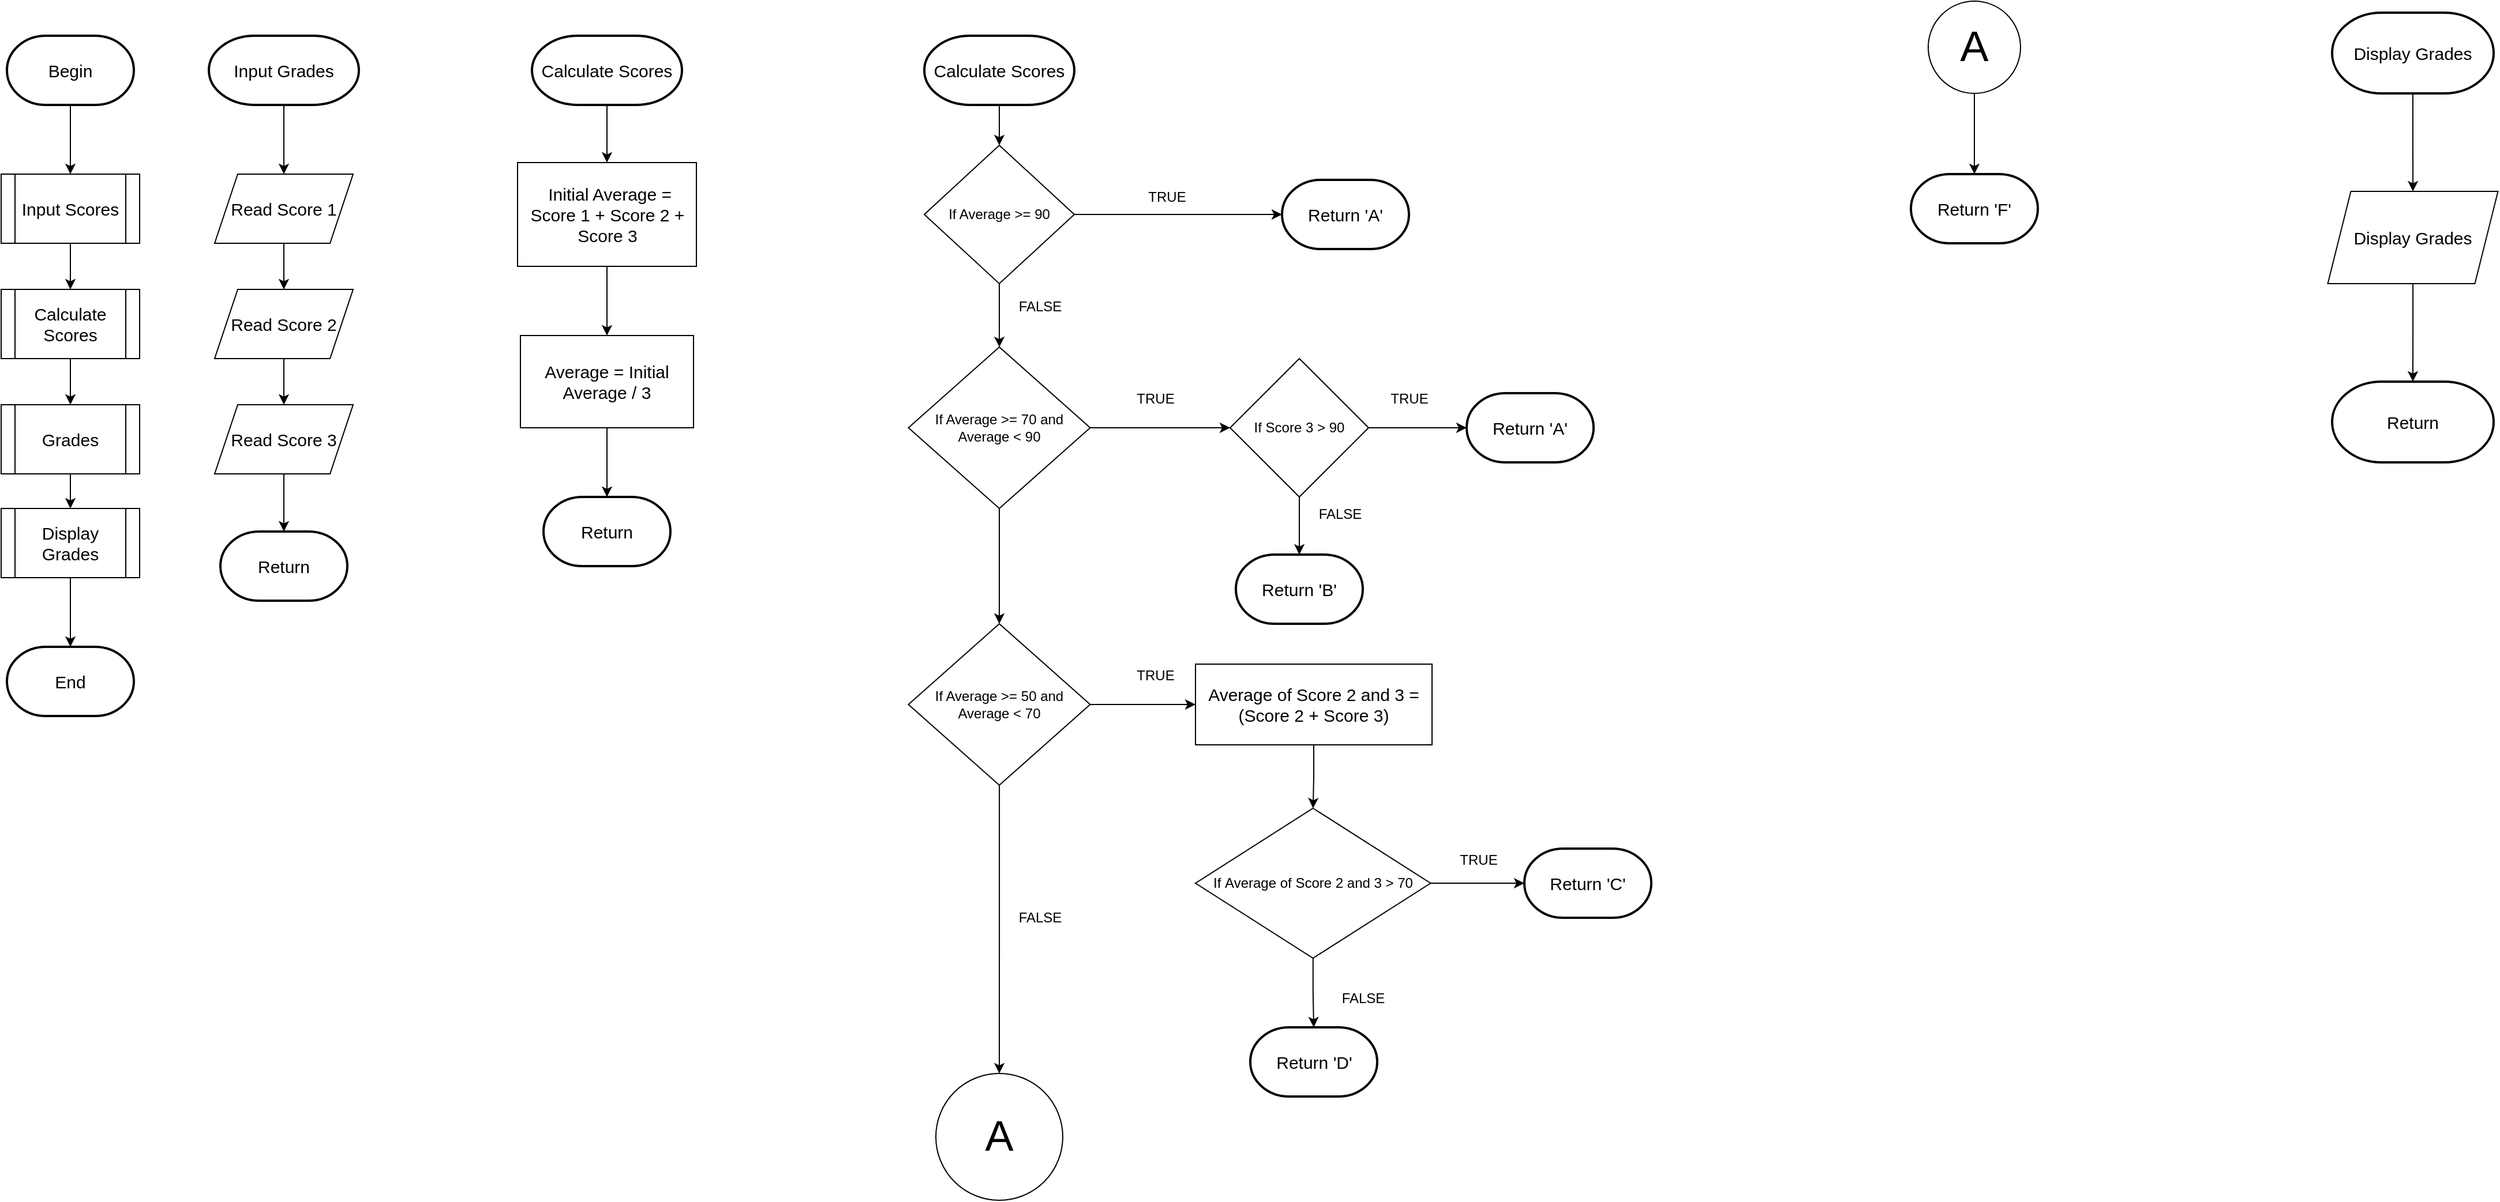 <mxfile version="22.1.11" type="github">
  <diagram name="Page-1" id="Nwj5gcLWeEALXsEh9GSG">
    <mxGraphModel dx="866" dy="454" grid="1" gridSize="10" guides="1" tooltips="1" connect="1" arrows="1" fold="1" page="1" pageScale="1" pageWidth="850" pageHeight="1100" math="0" shadow="0">
      <root>
        <mxCell id="0" />
        <mxCell id="1" parent="0" />
        <mxCell id="CmB2vvX18PdY5mKfWEKx-6" value="" style="edgeStyle=orthogonalEdgeStyle;rounded=0;orthogonalLoop=1;jettySize=auto;html=1;entryX=0.5;entryY=0;entryDx=0;entryDy=0;fontSize=15;" parent="1" source="CmB2vvX18PdY5mKfWEKx-4" target="CmB2vvX18PdY5mKfWEKx-8" edge="1">
          <mxGeometry relative="1" as="geometry">
            <mxPoint x="240" y="170" as="targetPoint" />
          </mxGeometry>
        </mxCell>
        <mxCell id="CmB2vvX18PdY5mKfWEKx-4" value="&lt;font style=&quot;font-size: 15px;&quot;&gt;Begin&lt;/font&gt;" style="strokeWidth=2;html=1;shape=mxgraph.flowchart.terminator;whiteSpace=wrap;fontSize=15;" parent="1" vertex="1">
          <mxGeometry x="185" y="60" width="110" height="60" as="geometry" />
        </mxCell>
        <mxCell id="CmB2vvX18PdY5mKfWEKx-14" value="" style="edgeStyle=orthogonalEdgeStyle;rounded=0;orthogonalLoop=1;jettySize=auto;html=1;fontSize=15;" parent="1" source="CmB2vvX18PdY5mKfWEKx-8" target="CmB2vvX18PdY5mKfWEKx-10" edge="1">
          <mxGeometry relative="1" as="geometry" />
        </mxCell>
        <mxCell id="CmB2vvX18PdY5mKfWEKx-8" value="Input Scores" style="shape=process;whiteSpace=wrap;html=1;backgroundOutline=1;fontSize=15;" parent="1" vertex="1">
          <mxGeometry x="180" y="180" width="120" height="60" as="geometry" />
        </mxCell>
        <mxCell id="CmB2vvX18PdY5mKfWEKx-13" value="" style="edgeStyle=orthogonalEdgeStyle;rounded=0;orthogonalLoop=1;jettySize=auto;html=1;fontSize=15;entryX=0.5;entryY=0;entryDx=0;entryDy=0;" parent="1" source="CmB2vvX18PdY5mKfWEKx-10" target="vQCIIrqRGGC9osW3dqM2-14" edge="1">
          <mxGeometry relative="1" as="geometry" />
        </mxCell>
        <mxCell id="CmB2vvX18PdY5mKfWEKx-10" value="Calculate Scores" style="shape=process;whiteSpace=wrap;html=1;backgroundOutline=1;fontSize=15;" parent="1" vertex="1">
          <mxGeometry x="180" y="280" width="120" height="60" as="geometry" />
        </mxCell>
        <mxCell id="CmB2vvX18PdY5mKfWEKx-16" value="" style="edgeStyle=orthogonalEdgeStyle;rounded=0;orthogonalLoop=1;jettySize=auto;html=1;fontSize=15;" parent="1" source="CmB2vvX18PdY5mKfWEKx-11" target="CmB2vvX18PdY5mKfWEKx-15" edge="1">
          <mxGeometry relative="1" as="geometry" />
        </mxCell>
        <mxCell id="CmB2vvX18PdY5mKfWEKx-11" value="Display Grades" style="shape=process;whiteSpace=wrap;html=1;backgroundOutline=1;fontSize=15;" parent="1" vertex="1">
          <mxGeometry x="180" y="470" width="120" height="60" as="geometry" />
        </mxCell>
        <mxCell id="CmB2vvX18PdY5mKfWEKx-15" value="&lt;font style=&quot;font-size: 15px;&quot;&gt;End&lt;/font&gt;" style="strokeWidth=2;html=1;shape=mxgraph.flowchart.terminator;whiteSpace=wrap;fontSize=15;" parent="1" vertex="1">
          <mxGeometry x="185" y="590" width="110" height="60" as="geometry" />
        </mxCell>
        <mxCell id="CmB2vvX18PdY5mKfWEKx-19" value="" style="edgeStyle=orthogonalEdgeStyle;rounded=0;orthogonalLoop=1;jettySize=auto;html=1;exitX=0.5;exitY=1;exitDx=0;exitDy=0;exitPerimeter=0;fontSize=15;" parent="1" source="CmB2vvX18PdY5mKfWEKx-17" target="CmB2vvX18PdY5mKfWEKx-18" edge="1">
          <mxGeometry relative="1" as="geometry">
            <mxPoint x="425" y="110" as="sourcePoint" />
          </mxGeometry>
        </mxCell>
        <mxCell id="CmB2vvX18PdY5mKfWEKx-17" value="&lt;font style=&quot;font-size: 15px;&quot;&gt;Input Grades&lt;/font&gt;" style="strokeWidth=2;html=1;shape=mxgraph.flowchart.terminator;whiteSpace=wrap;fontSize=15;" parent="1" vertex="1">
          <mxGeometry x="360" y="60" width="130" height="60" as="geometry" />
        </mxCell>
        <mxCell id="CmB2vvX18PdY5mKfWEKx-23" value="" style="edgeStyle=orthogonalEdgeStyle;rounded=0;orthogonalLoop=1;jettySize=auto;html=1;fontSize=15;" parent="1" source="CmB2vvX18PdY5mKfWEKx-18" target="CmB2vvX18PdY5mKfWEKx-21" edge="1">
          <mxGeometry relative="1" as="geometry" />
        </mxCell>
        <mxCell id="CmB2vvX18PdY5mKfWEKx-18" value="Read Score 1" style="shape=parallelogram;perimeter=parallelogramPerimeter;whiteSpace=wrap;html=1;fixedSize=1;fontSize=15;" parent="1" vertex="1">
          <mxGeometry x="365" y="180" width="120" height="60" as="geometry" />
        </mxCell>
        <mxCell id="CmB2vvX18PdY5mKfWEKx-25" value="" style="edgeStyle=orthogonalEdgeStyle;rounded=0;orthogonalLoop=1;jettySize=auto;html=1;fontSize=15;" parent="1" source="CmB2vvX18PdY5mKfWEKx-20" target="CmB2vvX18PdY5mKfWEKx-24" edge="1">
          <mxGeometry relative="1" as="geometry" />
        </mxCell>
        <mxCell id="CmB2vvX18PdY5mKfWEKx-20" value="Read Score 3" style="shape=parallelogram;perimeter=parallelogramPerimeter;whiteSpace=wrap;html=1;fixedSize=1;fontSize=15;" parent="1" vertex="1">
          <mxGeometry x="365" y="380" width="120" height="60" as="geometry" />
        </mxCell>
        <mxCell id="CmB2vvX18PdY5mKfWEKx-22" value="" style="edgeStyle=orthogonalEdgeStyle;rounded=0;orthogonalLoop=1;jettySize=auto;html=1;entryX=0.5;entryY=0;entryDx=0;entryDy=0;fontSize=15;" parent="1" source="CmB2vvX18PdY5mKfWEKx-21" target="CmB2vvX18PdY5mKfWEKx-20" edge="1">
          <mxGeometry relative="1" as="geometry">
            <mxPoint x="425" y="380" as="targetPoint" />
          </mxGeometry>
        </mxCell>
        <mxCell id="CmB2vvX18PdY5mKfWEKx-21" value="Read Score 2" style="shape=parallelogram;perimeter=parallelogramPerimeter;whiteSpace=wrap;html=1;fixedSize=1;fontSize=15;" parent="1" vertex="1">
          <mxGeometry x="365" y="280" width="120" height="60" as="geometry" />
        </mxCell>
        <mxCell id="CmB2vvX18PdY5mKfWEKx-24" value="&lt;span style=&quot;font-size: 15px;&quot;&gt;Return&lt;/span&gt;" style="strokeWidth=2;html=1;shape=mxgraph.flowchart.terminator;whiteSpace=wrap;fontSize=15;" parent="1" vertex="1">
          <mxGeometry x="370" y="490" width="110" height="60" as="geometry" />
        </mxCell>
        <mxCell id="CmB2vvX18PdY5mKfWEKx-32" value="" style="edgeStyle=orthogonalEdgeStyle;rounded=0;orthogonalLoop=1;jettySize=auto;html=1;fontSize=15;" parent="1" source="CmB2vvX18PdY5mKfWEKx-26" target="CmB2vvX18PdY5mKfWEKx-27" edge="1">
          <mxGeometry relative="1" as="geometry" />
        </mxCell>
        <mxCell id="CmB2vvX18PdY5mKfWEKx-26" value="&lt;font style=&quot;font-size: 15px;&quot;&gt;Calculate Scores&lt;/font&gt;" style="strokeWidth=2;html=1;shape=mxgraph.flowchart.terminator;whiteSpace=wrap;fontSize=15;" parent="1" vertex="1">
          <mxGeometry x="640" y="60" width="130" height="60" as="geometry" />
        </mxCell>
        <mxCell id="CmB2vvX18PdY5mKfWEKx-31" value="" style="edgeStyle=orthogonalEdgeStyle;rounded=0;orthogonalLoop=1;jettySize=auto;html=1;fontSize=15;" parent="1" source="CmB2vvX18PdY5mKfWEKx-27" target="CmB2vvX18PdY5mKfWEKx-28" edge="1">
          <mxGeometry relative="1" as="geometry" />
        </mxCell>
        <mxCell id="CmB2vvX18PdY5mKfWEKx-27" value="&amp;nbsp;Initial Average = Score 1 + Score 2 + Score 3" style="rounded=0;whiteSpace=wrap;html=1;fontSize=15;" parent="1" vertex="1">
          <mxGeometry x="627.5" y="170" width="155" height="90" as="geometry" />
        </mxCell>
        <mxCell id="CmB2vvX18PdY5mKfWEKx-30" value="" style="edgeStyle=orthogonalEdgeStyle;rounded=0;orthogonalLoop=1;jettySize=auto;html=1;fontSize=15;" parent="1" source="CmB2vvX18PdY5mKfWEKx-28" target="CmB2vvX18PdY5mKfWEKx-29" edge="1">
          <mxGeometry relative="1" as="geometry" />
        </mxCell>
        <mxCell id="CmB2vvX18PdY5mKfWEKx-28" value="Average = Initial Average / 3" style="rounded=0;whiteSpace=wrap;html=1;fontSize=15;" parent="1" vertex="1">
          <mxGeometry x="630" y="320" width="150" height="80" as="geometry" />
        </mxCell>
        <mxCell id="CmB2vvX18PdY5mKfWEKx-29" value="&lt;span style=&quot;font-size: 15px;&quot;&gt;Return&lt;/span&gt;" style="strokeWidth=2;html=1;shape=mxgraph.flowchart.terminator;whiteSpace=wrap;fontSize=15;" parent="1" vertex="1">
          <mxGeometry x="650" y="460" width="110" height="60" as="geometry" />
        </mxCell>
        <mxCell id="vQCIIrqRGGC9osW3dqM2-3" value="" style="edgeStyle=orthogonalEdgeStyle;rounded=0;orthogonalLoop=1;jettySize=auto;html=1;" edge="1" parent="1" source="vQCIIrqRGGC9osW3dqM2-1" target="vQCIIrqRGGC9osW3dqM2-2">
          <mxGeometry relative="1" as="geometry" />
        </mxCell>
        <mxCell id="vQCIIrqRGGC9osW3dqM2-1" value="&lt;font style=&quot;font-size: 15px;&quot;&gt;Calculate Scores&lt;/font&gt;" style="strokeWidth=2;html=1;shape=mxgraph.flowchart.terminator;whiteSpace=wrap;fontSize=15;" vertex="1" parent="1">
          <mxGeometry x="980" y="60" width="130" height="60" as="geometry" />
        </mxCell>
        <mxCell id="vQCIIrqRGGC9osW3dqM2-5" value="" style="edgeStyle=orthogonalEdgeStyle;rounded=0;orthogonalLoop=1;jettySize=auto;html=1;" edge="1" parent="1" source="vQCIIrqRGGC9osW3dqM2-2" target="vQCIIrqRGGC9osW3dqM2-4">
          <mxGeometry relative="1" as="geometry" />
        </mxCell>
        <mxCell id="vQCIIrqRGGC9osW3dqM2-9" value="" style="edgeStyle=orthogonalEdgeStyle;rounded=0;orthogonalLoop=1;jettySize=auto;html=1;" edge="1" parent="1" source="vQCIIrqRGGC9osW3dqM2-2" target="vQCIIrqRGGC9osW3dqM2-8">
          <mxGeometry relative="1" as="geometry" />
        </mxCell>
        <mxCell id="vQCIIrqRGGC9osW3dqM2-2" value="If Average &amp;gt;= 90" style="rhombus;whiteSpace=wrap;html=1;" vertex="1" parent="1">
          <mxGeometry x="980" y="155" width="130" height="120" as="geometry" />
        </mxCell>
        <mxCell id="vQCIIrqRGGC9osW3dqM2-4" value="&lt;span style=&quot;font-size: 15px;&quot;&gt;Return &#39;A&#39;&lt;/span&gt;" style="strokeWidth=2;html=1;shape=mxgraph.flowchart.terminator;whiteSpace=wrap;" vertex="1" parent="1">
          <mxGeometry x="1290" y="185" width="110" height="60" as="geometry" />
        </mxCell>
        <mxCell id="vQCIIrqRGGC9osW3dqM2-6" value="TRUE" style="text;html=1;align=center;verticalAlign=middle;resizable=0;points=[];autosize=1;strokeColor=none;fillColor=none;" vertex="1" parent="1">
          <mxGeometry x="1160" y="185" width="60" height="30" as="geometry" />
        </mxCell>
        <mxCell id="vQCIIrqRGGC9osW3dqM2-12" value="" style="edgeStyle=orthogonalEdgeStyle;rounded=0;orthogonalLoop=1;jettySize=auto;html=1;" edge="1" parent="1" source="vQCIIrqRGGC9osW3dqM2-8" target="vQCIIrqRGGC9osW3dqM2-11">
          <mxGeometry relative="1" as="geometry" />
        </mxCell>
        <mxCell id="vQCIIrqRGGC9osW3dqM2-21" value="" style="edgeStyle=orthogonalEdgeStyle;rounded=0;orthogonalLoop=1;jettySize=auto;html=1;" edge="1" parent="1" source="vQCIIrqRGGC9osW3dqM2-8" target="vQCIIrqRGGC9osW3dqM2-20">
          <mxGeometry relative="1" as="geometry" />
        </mxCell>
        <mxCell id="vQCIIrqRGGC9osW3dqM2-8" value="If Average &amp;gt;= 70 and &lt;br&gt;Average &amp;lt; 90" style="rhombus;whiteSpace=wrap;html=1;" vertex="1" parent="1">
          <mxGeometry x="966.25" y="330" width="157.5" height="140" as="geometry" />
        </mxCell>
        <mxCell id="vQCIIrqRGGC9osW3dqM2-10" value="FALSE" style="text;html=1;align=center;verticalAlign=middle;resizable=0;points=[];autosize=1;strokeColor=none;fillColor=none;" vertex="1" parent="1">
          <mxGeometry x="1050" y="280" width="60" height="30" as="geometry" />
        </mxCell>
        <mxCell id="vQCIIrqRGGC9osW3dqM2-18" value="" style="edgeStyle=orthogonalEdgeStyle;rounded=0;orthogonalLoop=1;jettySize=auto;html=1;" edge="1" parent="1" source="vQCIIrqRGGC9osW3dqM2-11" target="vQCIIrqRGGC9osW3dqM2-17">
          <mxGeometry relative="1" as="geometry" />
        </mxCell>
        <mxCell id="vQCIIrqRGGC9osW3dqM2-19" value="" style="edgeStyle=orthogonalEdgeStyle;rounded=0;orthogonalLoop=1;jettySize=auto;html=1;" edge="1" parent="1" source="vQCIIrqRGGC9osW3dqM2-11" target="vQCIIrqRGGC9osW3dqM2-16">
          <mxGeometry relative="1" as="geometry" />
        </mxCell>
        <mxCell id="vQCIIrqRGGC9osW3dqM2-11" value="If Score 3 &amp;gt; 90" style="rhombus;whiteSpace=wrap;html=1;" vertex="1" parent="1">
          <mxGeometry x="1245" y="340" width="120" height="120" as="geometry" />
        </mxCell>
        <mxCell id="vQCIIrqRGGC9osW3dqM2-13" value="TRUE" style="text;html=1;align=center;verticalAlign=middle;resizable=0;points=[];autosize=1;strokeColor=none;fillColor=none;" vertex="1" parent="1">
          <mxGeometry x="1150" y="360" width="60" height="30" as="geometry" />
        </mxCell>
        <mxCell id="vQCIIrqRGGC9osW3dqM2-15" value="" style="edgeStyle=orthogonalEdgeStyle;rounded=0;orthogonalLoop=1;jettySize=auto;html=1;" edge="1" parent="1" source="vQCIIrqRGGC9osW3dqM2-14" target="CmB2vvX18PdY5mKfWEKx-11">
          <mxGeometry relative="1" as="geometry" />
        </mxCell>
        <mxCell id="vQCIIrqRGGC9osW3dqM2-14" value="Grades" style="shape=process;whiteSpace=wrap;html=1;backgroundOutline=1;fontSize=15;" vertex="1" parent="1">
          <mxGeometry x="180" y="380" width="120" height="60" as="geometry" />
        </mxCell>
        <mxCell id="vQCIIrqRGGC9osW3dqM2-16" value="&lt;span style=&quot;font-size: 15px;&quot;&gt;Return &#39;A&#39;&lt;/span&gt;" style="strokeWidth=2;html=1;shape=mxgraph.flowchart.terminator;whiteSpace=wrap;" vertex="1" parent="1">
          <mxGeometry x="1450" y="370" width="110" height="60" as="geometry" />
        </mxCell>
        <mxCell id="vQCIIrqRGGC9osW3dqM2-17" value="&lt;span style=&quot;font-size: 15px;&quot;&gt;Return &#39;B&#39;&lt;/span&gt;" style="strokeWidth=2;html=1;shape=mxgraph.flowchart.terminator;whiteSpace=wrap;" vertex="1" parent="1">
          <mxGeometry x="1250" y="510" width="110" height="60" as="geometry" />
        </mxCell>
        <mxCell id="vQCIIrqRGGC9osW3dqM2-28" style="edgeStyle=orthogonalEdgeStyle;rounded=0;orthogonalLoop=1;jettySize=auto;html=1;" edge="1" parent="1" source="vQCIIrqRGGC9osW3dqM2-20" target="vQCIIrqRGGC9osW3dqM2-27">
          <mxGeometry relative="1" as="geometry">
            <mxPoint x="1150" y="640" as="targetPoint" />
          </mxGeometry>
        </mxCell>
        <mxCell id="vQCIIrqRGGC9osW3dqM2-36" value="" style="edgeStyle=orthogonalEdgeStyle;rounded=0;orthogonalLoop=1;jettySize=auto;html=1;" edge="1" parent="1" source="vQCIIrqRGGC9osW3dqM2-20" target="vQCIIrqRGGC9osW3dqM2-35">
          <mxGeometry relative="1" as="geometry" />
        </mxCell>
        <mxCell id="vQCIIrqRGGC9osW3dqM2-20" value="If Average &amp;gt;= 50 and &lt;br&gt;Average &amp;lt; 70" style="rhombus;whiteSpace=wrap;html=1;" vertex="1" parent="1">
          <mxGeometry x="966.25" y="570" width="157.5" height="140" as="geometry" />
        </mxCell>
        <mxCell id="vQCIIrqRGGC9osW3dqM2-22" value="TRUE" style="text;html=1;align=center;verticalAlign=middle;resizable=0;points=[];autosize=1;strokeColor=none;fillColor=none;" vertex="1" parent="1">
          <mxGeometry x="1370" y="360" width="60" height="30" as="geometry" />
        </mxCell>
        <mxCell id="vQCIIrqRGGC9osW3dqM2-23" value="FALSE" style="text;html=1;align=center;verticalAlign=middle;resizable=0;points=[];autosize=1;strokeColor=none;fillColor=none;" vertex="1" parent="1">
          <mxGeometry x="1310" y="460" width="60" height="30" as="geometry" />
        </mxCell>
        <mxCell id="vQCIIrqRGGC9osW3dqM2-31" value="" style="edgeStyle=orthogonalEdgeStyle;rounded=0;orthogonalLoop=1;jettySize=auto;html=1;" edge="1" parent="1" source="vQCIIrqRGGC9osW3dqM2-24" target="vQCIIrqRGGC9osW3dqM2-30">
          <mxGeometry relative="1" as="geometry" />
        </mxCell>
        <mxCell id="vQCIIrqRGGC9osW3dqM2-33" value="" style="edgeStyle=orthogonalEdgeStyle;rounded=0;orthogonalLoop=1;jettySize=auto;html=1;" edge="1" parent="1" source="vQCIIrqRGGC9osW3dqM2-24" target="vQCIIrqRGGC9osW3dqM2-32">
          <mxGeometry relative="1" as="geometry" />
        </mxCell>
        <mxCell id="vQCIIrqRGGC9osW3dqM2-24" value="If&amp;nbsp;Average of Score 2 and 3&amp;nbsp;&amp;gt; 70" style="rhombus;whiteSpace=wrap;html=1;" vertex="1" parent="1">
          <mxGeometry x="1215" y="730" width="203.75" height="130" as="geometry" />
        </mxCell>
        <mxCell id="vQCIIrqRGGC9osW3dqM2-26" value="TRUE" style="text;html=1;align=center;verticalAlign=middle;resizable=0;points=[];autosize=1;strokeColor=none;fillColor=none;" vertex="1" parent="1">
          <mxGeometry x="1150" y="600" width="60" height="30" as="geometry" />
        </mxCell>
        <mxCell id="vQCIIrqRGGC9osW3dqM2-29" value="" style="edgeStyle=orthogonalEdgeStyle;rounded=0;orthogonalLoop=1;jettySize=auto;html=1;" edge="1" parent="1" source="vQCIIrqRGGC9osW3dqM2-27" target="vQCIIrqRGGC9osW3dqM2-24">
          <mxGeometry relative="1" as="geometry" />
        </mxCell>
        <mxCell id="vQCIIrqRGGC9osW3dqM2-27" value="Average of Score 2 and 3 = (Score 2 + Score 3)" style="rounded=0;whiteSpace=wrap;html=1;fontSize=15;" vertex="1" parent="1">
          <mxGeometry x="1215" y="605" width="205" height="70" as="geometry" />
        </mxCell>
        <mxCell id="vQCIIrqRGGC9osW3dqM2-30" value="&lt;span style=&quot;font-size: 15px;&quot;&gt;Return &#39;D&#39;&lt;/span&gt;" style="strokeWidth=2;html=1;shape=mxgraph.flowchart.terminator;whiteSpace=wrap;" vertex="1" parent="1">
          <mxGeometry x="1262.5" y="920" width="110" height="60" as="geometry" />
        </mxCell>
        <mxCell id="vQCIIrqRGGC9osW3dqM2-32" value="&lt;span style=&quot;font-size: 15px;&quot;&gt;Return &#39;C&#39;&lt;/span&gt;" style="strokeWidth=2;html=1;shape=mxgraph.flowchart.terminator;whiteSpace=wrap;" vertex="1" parent="1">
          <mxGeometry x="1500" y="765" width="110" height="60" as="geometry" />
        </mxCell>
        <mxCell id="vQCIIrqRGGC9osW3dqM2-35" value="&lt;font style=&quot;font-size: 37px;&quot;&gt;A&lt;/font&gt;" style="ellipse;whiteSpace=wrap;html=1;aspect=fixed;" vertex="1" parent="1">
          <mxGeometry x="990" y="960" width="110" height="110" as="geometry" />
        </mxCell>
        <mxCell id="vQCIIrqRGGC9osW3dqM2-39" value="" style="edgeStyle=orthogonalEdgeStyle;rounded=0;orthogonalLoop=1;jettySize=auto;html=1;entryX=0.5;entryY=0;entryDx=0;entryDy=0;entryPerimeter=0;" edge="1" parent="1" source="vQCIIrqRGGC9osW3dqM2-37" target="vQCIIrqRGGC9osW3dqM2-40">
          <mxGeometry relative="1" as="geometry">
            <mxPoint x="1890.1" y="170.089" as="targetPoint" />
          </mxGeometry>
        </mxCell>
        <mxCell id="vQCIIrqRGGC9osW3dqM2-37" value="&lt;font style=&quot;font-size: 37px;&quot;&gt;A&lt;/font&gt;" style="ellipse;whiteSpace=wrap;html=1;aspect=fixed;" vertex="1" parent="1">
          <mxGeometry x="1850" y="30" width="80" height="80" as="geometry" />
        </mxCell>
        <mxCell id="vQCIIrqRGGC9osW3dqM2-40" value="&lt;span style=&quot;font-size: 15px;&quot;&gt;Return &#39;F&#39;&lt;/span&gt;" style="strokeWidth=2;html=1;shape=mxgraph.flowchart.terminator;whiteSpace=wrap;" vertex="1" parent="1">
          <mxGeometry x="1835" y="180" width="110" height="60" as="geometry" />
        </mxCell>
        <mxCell id="vQCIIrqRGGC9osW3dqM2-45" value="" style="edgeStyle=orthogonalEdgeStyle;rounded=0;orthogonalLoop=1;jettySize=auto;html=1;" edge="1" parent="1" source="vQCIIrqRGGC9osW3dqM2-43" target="vQCIIrqRGGC9osW3dqM2-44">
          <mxGeometry relative="1" as="geometry" />
        </mxCell>
        <mxCell id="vQCIIrqRGGC9osW3dqM2-43" value="&lt;span style=&quot;font-size: 15px;&quot;&gt;Display Grades&lt;/span&gt;" style="strokeWidth=2;html=1;shape=mxgraph.flowchart.terminator;whiteSpace=wrap;fontSize=15;" vertex="1" parent="1">
          <mxGeometry x="2200" y="40" width="140" height="70" as="geometry" />
        </mxCell>
        <mxCell id="vQCIIrqRGGC9osW3dqM2-47" value="" style="edgeStyle=orthogonalEdgeStyle;rounded=0;orthogonalLoop=1;jettySize=auto;html=1;" edge="1" parent="1" source="vQCIIrqRGGC9osW3dqM2-44" target="vQCIIrqRGGC9osW3dqM2-46">
          <mxGeometry relative="1" as="geometry" />
        </mxCell>
        <mxCell id="vQCIIrqRGGC9osW3dqM2-44" value="&lt;font style=&quot;font-size: 15px;&quot;&gt;Display Grades&lt;/font&gt;" style="shape=parallelogram;perimeter=parallelogramPerimeter;whiteSpace=wrap;html=1;fixedSize=1;" vertex="1" parent="1">
          <mxGeometry x="2196.25" y="195" width="147.5" height="80" as="geometry" />
        </mxCell>
        <mxCell id="vQCIIrqRGGC9osW3dqM2-46" value="&lt;span style=&quot;font-size: 15px;&quot;&gt;Return&lt;/span&gt;" style="strokeWidth=2;html=1;shape=mxgraph.flowchart.terminator;whiteSpace=wrap;fontSize=15;" vertex="1" parent="1">
          <mxGeometry x="2200" y="360" width="140" height="70" as="geometry" />
        </mxCell>
        <mxCell id="vQCIIrqRGGC9osW3dqM2-48" value="FALSE" style="text;html=1;align=center;verticalAlign=middle;resizable=0;points=[];autosize=1;strokeColor=none;fillColor=none;" vertex="1" parent="1">
          <mxGeometry x="1050" y="810" width="60" height="30" as="geometry" />
        </mxCell>
        <mxCell id="vQCIIrqRGGC9osW3dqM2-49" value="TRUE" style="text;html=1;align=center;verticalAlign=middle;resizable=0;points=[];autosize=1;strokeColor=none;fillColor=none;" vertex="1" parent="1">
          <mxGeometry x="1430" y="760" width="60" height="30" as="geometry" />
        </mxCell>
        <mxCell id="vQCIIrqRGGC9osW3dqM2-50" value="FALSE" style="text;html=1;align=center;verticalAlign=middle;resizable=0;points=[];autosize=1;strokeColor=none;fillColor=none;" vertex="1" parent="1">
          <mxGeometry x="1330" y="880" width="60" height="30" as="geometry" />
        </mxCell>
      </root>
    </mxGraphModel>
  </diagram>
</mxfile>

